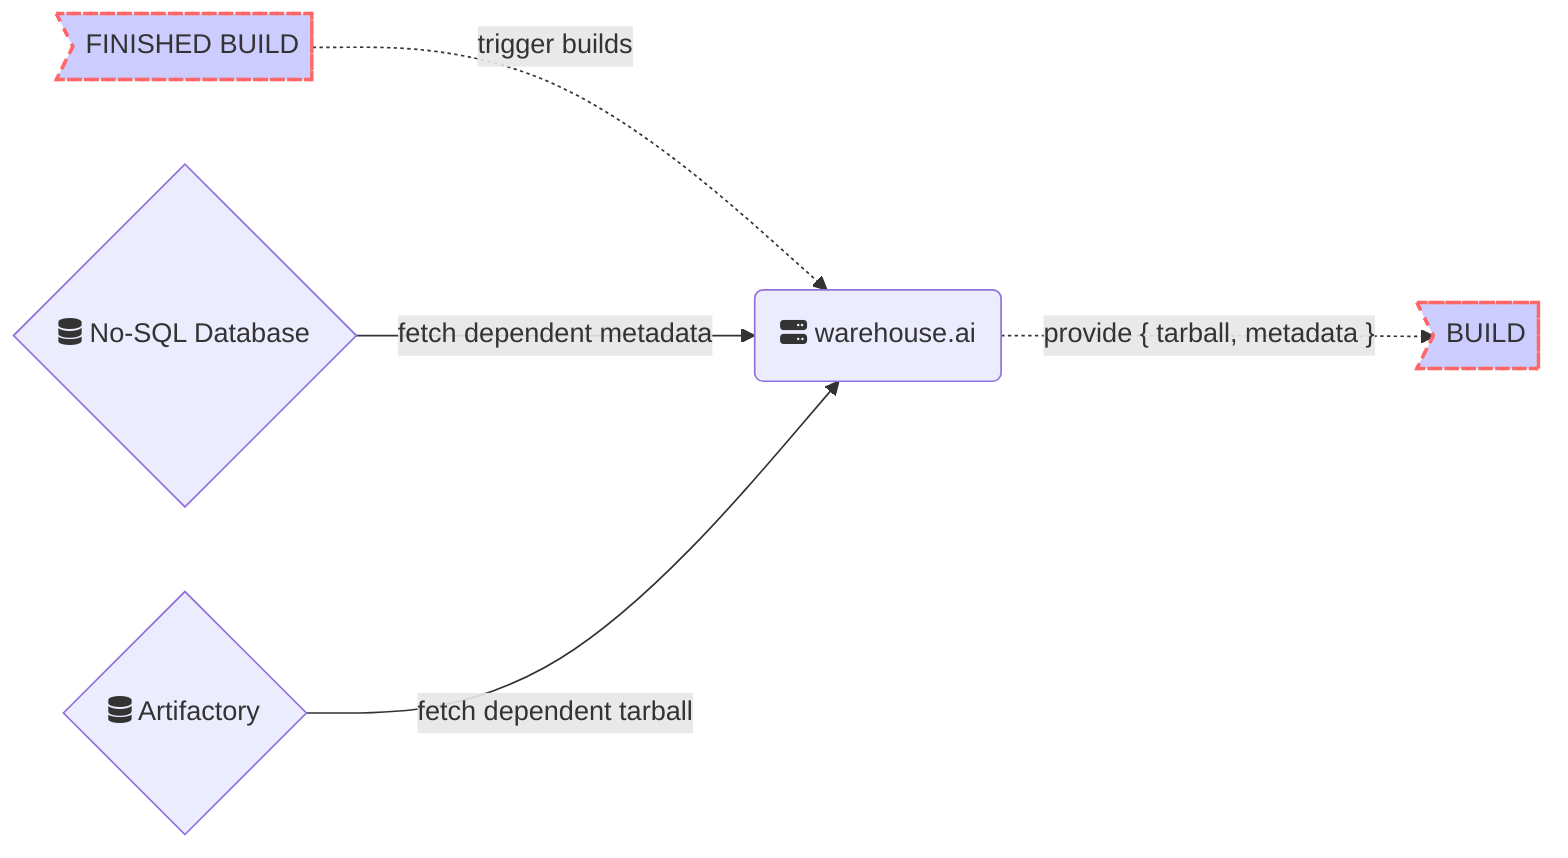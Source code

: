 graph LR
A>FINISHED BUILD]
B(fa:fa-server warehouse.ai)
C{fa:fa-database No-SQL Database}
D{fa:fa-database Artifactory}
E>BUILD]

A -.-> |"trigger builds"| B
C --> |"fetch dependent metadata"| B
D --> |"fetch dependent tarball"| B
B -.-> |"provide { tarball, metadata }"| E

style A fill:#ccf,stroke:#f66,stroke-width:2px,stroke-dasharray: 5, 5
style E fill:#ccf,stroke:#f66,stroke-width:2px,stroke-dasharray: 5, 5
